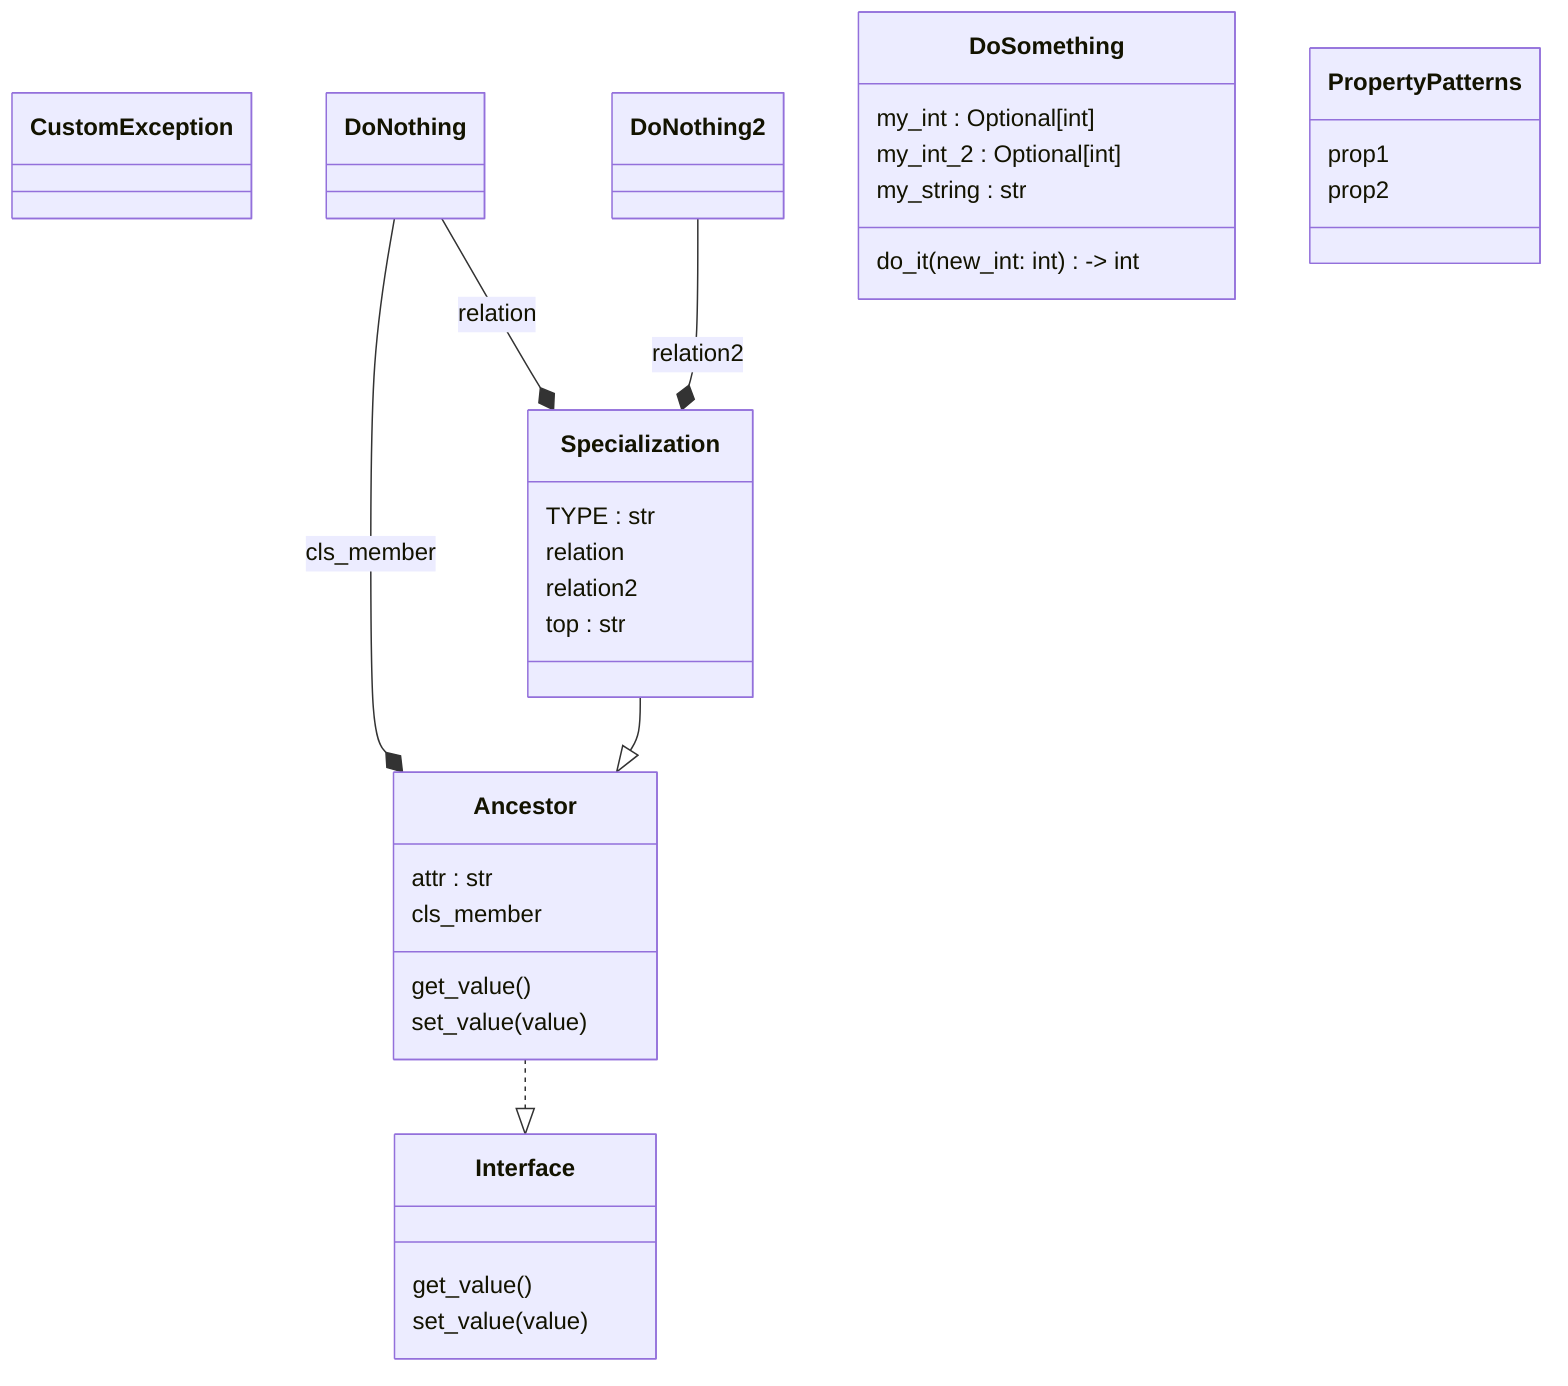 classDiagram
  class Ancestor {
    attr : str
    cls_member
    get_value()
    set_value(value)
  }
  class CustomException {
  }
  class DoNothing {
  }
  class DoNothing2 {
  }
  class DoSomething {
    my_int : Optional[int]
    my_int_2 : Optional[int]
    my_string : str
    do_it(new_int: int) -> int
  }
  class Interface {
    get_value()
    set_value(value)
  }
  class PropertyPatterns {
    prop1
    prop2
  }
  class Specialization {
    TYPE : str
    relation
    relation2
    top : str
  }
  Specialization --|> Ancestor
  Ancestor ..|> Interface
  DoNothing --* Ancestor : cls_member
  DoNothing --* Specialization : relation
  DoNothing2 --* Specialization : relation2